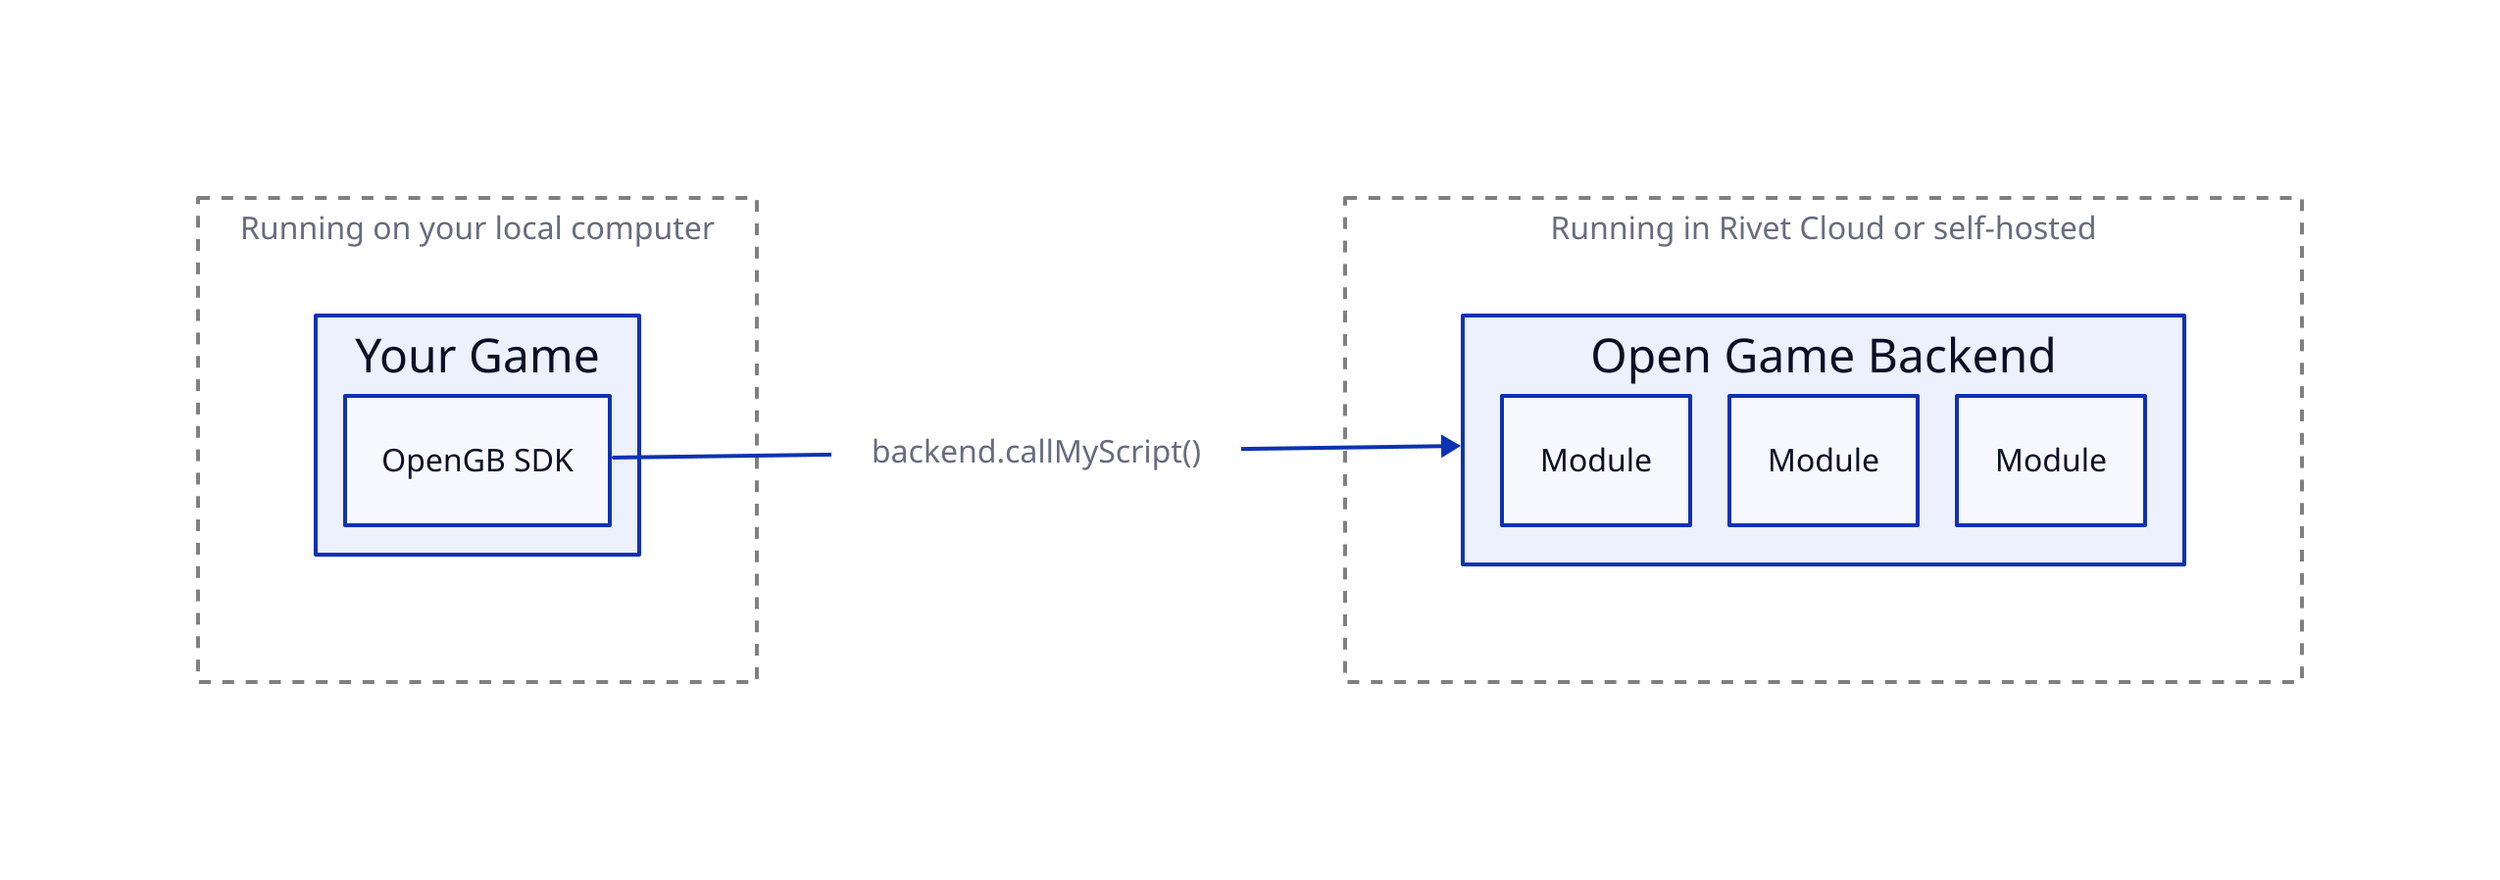 direction: down

grid-columns: 2
grid-gap: 300

local: {
  label: Running on your local computer
  grid-columns: 1
  style: {
    stroke-dash: 3
    stroke: gray
    fill: transparent
    font-size: 16
    italic: true
  }

  client: {
    label: Your Game

    grid-columns: 2
    grid-gap: 15

    sdk: {label: OpenGB SDK}
  }
}

cloud: {
  label: Running in Rivet Cloud or self-hosted
  grid-columns: 1
  style: {
    stroke-dash: 3
    stroke: gray
    fill: transparent
    font-size: 16
    italic: true
  }

  backend: {
    label: Open Game Backend
    grid-columns: 3
    grid-gap: 20

    a: {
      label: Module
    }

    b: {
      label: Module
    }

    c: {
      label: Module
    }
  }
}

local.client.sdk -> cloud.backend: backend.callMyScript() {
  style.font: mono
}
